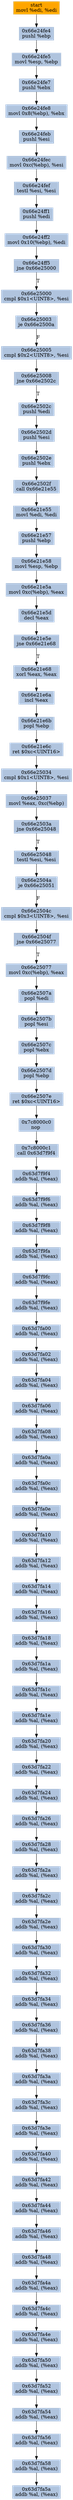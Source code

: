 digraph G {
node[shape=rectangle,style=filled,fillcolor=lightsteelblue,color=lightsteelblue]
bgcolor="transparent"
a0x66e24fe2movl_edi_edi[label="start\nmovl %edi, %edi",color="lightgrey",fillcolor="orange"];
a0x66e24fe4pushl_ebp[label="0x66e24fe4\npushl %ebp"];
a0x66e24fe5movl_esp_ebp[label="0x66e24fe5\nmovl %esp, %ebp"];
a0x66e24fe7pushl_ebx[label="0x66e24fe7\npushl %ebx"];
a0x66e24fe8movl_0x8ebp__ebx[label="0x66e24fe8\nmovl 0x8(%ebp), %ebx"];
a0x66e24febpushl_esi[label="0x66e24feb\npushl %esi"];
a0x66e24fecmovl_0xcebp__esi[label="0x66e24fec\nmovl 0xc(%ebp), %esi"];
a0x66e24feftestl_esi_esi[label="0x66e24fef\ntestl %esi, %esi"];
a0x66e24ff1pushl_edi[label="0x66e24ff1\npushl %edi"];
a0x66e24ff2movl_0x10ebp__edi[label="0x66e24ff2\nmovl 0x10(%ebp), %edi"];
a0x66e24ff5jne_0x66e25000[label="0x66e24ff5\njne 0x66e25000"];
a0x66e25000cmpl_0x1UINT8_esi[label="0x66e25000\ncmpl $0x1<UINT8>, %esi"];
a0x66e25003je_0x66e2500a[label="0x66e25003\nje 0x66e2500a"];
a0x66e25005cmpl_0x2UINT8_esi[label="0x66e25005\ncmpl $0x2<UINT8>, %esi"];
a0x66e25008jne_0x66e2502c[label="0x66e25008\njne 0x66e2502c"];
a0x66e2502cpushl_edi[label="0x66e2502c\npushl %edi"];
a0x66e2502dpushl_esi[label="0x66e2502d\npushl %esi"];
a0x66e2502epushl_ebx[label="0x66e2502e\npushl %ebx"];
a0x66e2502fcall_0x66e21e55[label="0x66e2502f\ncall 0x66e21e55"];
a0x66e21e55movl_edi_edi[label="0x66e21e55\nmovl %edi, %edi"];
a0x66e21e57pushl_ebp[label="0x66e21e57\npushl %ebp"];
a0x66e21e58movl_esp_ebp[label="0x66e21e58\nmovl %esp, %ebp"];
a0x66e21e5amovl_0xcebp__eax[label="0x66e21e5a\nmovl 0xc(%ebp), %eax"];
a0x66e21e5ddecl_eax[label="0x66e21e5d\ndecl %eax"];
a0x66e21e5ejne_0x66e21e68[label="0x66e21e5e\njne 0x66e21e68"];
a0x66e21e68xorl_eax_eax[label="0x66e21e68\nxorl %eax, %eax"];
a0x66e21e6aincl_eax[label="0x66e21e6a\nincl %eax"];
a0x66e21e6bpopl_ebp[label="0x66e21e6b\npopl %ebp"];
a0x66e21e6cret_0xcUINT16[label="0x66e21e6c\nret $0xc<UINT16>"];
a0x66e25034cmpl_0x1UINT8_esi[label="0x66e25034\ncmpl $0x1<UINT8>, %esi"];
a0x66e25037movl_eax_0xcebp_[label="0x66e25037\nmovl %eax, 0xc(%ebp)"];
a0x66e2503ajne_0x66e25048[label="0x66e2503a\njne 0x66e25048"];
a0x66e25048testl_esi_esi[label="0x66e25048\ntestl %esi, %esi"];
a0x66e2504aje_0x66e25051[label="0x66e2504a\nje 0x66e25051"];
a0x66e2504ccmpl_0x3UINT8_esi[label="0x66e2504c\ncmpl $0x3<UINT8>, %esi"];
a0x66e2504fjne_0x66e25077[label="0x66e2504f\njne 0x66e25077"];
a0x66e25077movl_0xcebp__eax[label="0x66e25077\nmovl 0xc(%ebp), %eax"];
a0x66e2507apopl_edi[label="0x66e2507a\npopl %edi"];
a0x66e2507bpopl_esi[label="0x66e2507b\npopl %esi"];
a0x66e2507cpopl_ebx[label="0x66e2507c\npopl %ebx"];
a0x66e2507dpopl_ebp[label="0x66e2507d\npopl %ebp"];
a0x66e2507eret_0xcUINT16[label="0x66e2507e\nret $0xc<UINT16>"];
a0x7c8000c0nop_[label="0x7c8000c0\nnop "];
a0x7c8000c1call_0x63d7f9f4[label="0x7c8000c1\ncall 0x63d7f9f4"];
a0x63d7f9f4addb_al_eax_[label="0x63d7f9f4\naddb %al, (%eax)"];
a0x63d7f9f6addb_al_eax_[label="0x63d7f9f6\naddb %al, (%eax)"];
a0x63d7f9f8addb_al_eax_[label="0x63d7f9f8\naddb %al, (%eax)"];
a0x63d7f9faaddb_al_eax_[label="0x63d7f9fa\naddb %al, (%eax)"];
a0x63d7f9fcaddb_al_eax_[label="0x63d7f9fc\naddb %al, (%eax)"];
a0x63d7f9feaddb_al_eax_[label="0x63d7f9fe\naddb %al, (%eax)"];
a0x63d7fa00addb_al_eax_[label="0x63d7fa00\naddb %al, (%eax)"];
a0x63d7fa02addb_al_eax_[label="0x63d7fa02\naddb %al, (%eax)"];
a0x63d7fa04addb_al_eax_[label="0x63d7fa04\naddb %al, (%eax)"];
a0x63d7fa06addb_al_eax_[label="0x63d7fa06\naddb %al, (%eax)"];
a0x63d7fa08addb_al_eax_[label="0x63d7fa08\naddb %al, (%eax)"];
a0x63d7fa0aaddb_al_eax_[label="0x63d7fa0a\naddb %al, (%eax)"];
a0x63d7fa0caddb_al_eax_[label="0x63d7fa0c\naddb %al, (%eax)"];
a0x63d7fa0eaddb_al_eax_[label="0x63d7fa0e\naddb %al, (%eax)"];
a0x63d7fa10addb_al_eax_[label="0x63d7fa10\naddb %al, (%eax)"];
a0x63d7fa12addb_al_eax_[label="0x63d7fa12\naddb %al, (%eax)"];
a0x63d7fa14addb_al_eax_[label="0x63d7fa14\naddb %al, (%eax)"];
a0x63d7fa16addb_al_eax_[label="0x63d7fa16\naddb %al, (%eax)"];
a0x63d7fa18addb_al_eax_[label="0x63d7fa18\naddb %al, (%eax)"];
a0x63d7fa1aaddb_al_eax_[label="0x63d7fa1a\naddb %al, (%eax)"];
a0x63d7fa1caddb_al_eax_[label="0x63d7fa1c\naddb %al, (%eax)"];
a0x63d7fa1eaddb_al_eax_[label="0x63d7fa1e\naddb %al, (%eax)"];
a0x63d7fa20addb_al_eax_[label="0x63d7fa20\naddb %al, (%eax)"];
a0x63d7fa22addb_al_eax_[label="0x63d7fa22\naddb %al, (%eax)"];
a0x63d7fa24addb_al_eax_[label="0x63d7fa24\naddb %al, (%eax)"];
a0x63d7fa26addb_al_eax_[label="0x63d7fa26\naddb %al, (%eax)"];
a0x63d7fa28addb_al_eax_[label="0x63d7fa28\naddb %al, (%eax)"];
a0x63d7fa2aaddb_al_eax_[label="0x63d7fa2a\naddb %al, (%eax)"];
a0x63d7fa2caddb_al_eax_[label="0x63d7fa2c\naddb %al, (%eax)"];
a0x63d7fa2eaddb_al_eax_[label="0x63d7fa2e\naddb %al, (%eax)"];
a0x63d7fa30addb_al_eax_[label="0x63d7fa30\naddb %al, (%eax)"];
a0x63d7fa32addb_al_eax_[label="0x63d7fa32\naddb %al, (%eax)"];
a0x63d7fa34addb_al_eax_[label="0x63d7fa34\naddb %al, (%eax)"];
a0x63d7fa36addb_al_eax_[label="0x63d7fa36\naddb %al, (%eax)"];
a0x63d7fa38addb_al_eax_[label="0x63d7fa38\naddb %al, (%eax)"];
a0x63d7fa3aaddb_al_eax_[label="0x63d7fa3a\naddb %al, (%eax)"];
a0x63d7fa3caddb_al_eax_[label="0x63d7fa3c\naddb %al, (%eax)"];
a0x63d7fa3eaddb_al_eax_[label="0x63d7fa3e\naddb %al, (%eax)"];
a0x63d7fa40addb_al_eax_[label="0x63d7fa40\naddb %al, (%eax)"];
a0x63d7fa42addb_al_eax_[label="0x63d7fa42\naddb %al, (%eax)"];
a0x63d7fa44addb_al_eax_[label="0x63d7fa44\naddb %al, (%eax)"];
a0x63d7fa46addb_al_eax_[label="0x63d7fa46\naddb %al, (%eax)"];
a0x63d7fa48addb_al_eax_[label="0x63d7fa48\naddb %al, (%eax)"];
a0x63d7fa4aaddb_al_eax_[label="0x63d7fa4a\naddb %al, (%eax)"];
a0x63d7fa4caddb_al_eax_[label="0x63d7fa4c\naddb %al, (%eax)"];
a0x63d7fa4eaddb_al_eax_[label="0x63d7fa4e\naddb %al, (%eax)"];
a0x63d7fa50addb_al_eax_[label="0x63d7fa50\naddb %al, (%eax)"];
a0x63d7fa52addb_al_eax_[label="0x63d7fa52\naddb %al, (%eax)"];
a0x63d7fa54addb_al_eax_[label="0x63d7fa54\naddb %al, (%eax)"];
a0x63d7fa56addb_al_eax_[label="0x63d7fa56\naddb %al, (%eax)"];
a0x63d7fa58addb_al_eax_[label="0x63d7fa58\naddb %al, (%eax)"];
a0x63d7fa5aaddb_al_eax_[label="0x63d7fa5a\naddb %al, (%eax)"];
a0x66e24fe2movl_edi_edi -> a0x66e24fe4pushl_ebp [color="#000000"];
a0x66e24fe4pushl_ebp -> a0x66e24fe5movl_esp_ebp [color="#000000"];
a0x66e24fe5movl_esp_ebp -> a0x66e24fe7pushl_ebx [color="#000000"];
a0x66e24fe7pushl_ebx -> a0x66e24fe8movl_0x8ebp__ebx [color="#000000"];
a0x66e24fe8movl_0x8ebp__ebx -> a0x66e24febpushl_esi [color="#000000"];
a0x66e24febpushl_esi -> a0x66e24fecmovl_0xcebp__esi [color="#000000"];
a0x66e24fecmovl_0xcebp__esi -> a0x66e24feftestl_esi_esi [color="#000000"];
a0x66e24feftestl_esi_esi -> a0x66e24ff1pushl_edi [color="#000000"];
a0x66e24ff1pushl_edi -> a0x66e24ff2movl_0x10ebp__edi [color="#000000"];
a0x66e24ff2movl_0x10ebp__edi -> a0x66e24ff5jne_0x66e25000 [color="#000000"];
a0x66e24ff5jne_0x66e25000 -> a0x66e25000cmpl_0x1UINT8_esi [color="#000000",label="T"];
a0x66e25000cmpl_0x1UINT8_esi -> a0x66e25003je_0x66e2500a [color="#000000"];
a0x66e25003je_0x66e2500a -> a0x66e25005cmpl_0x2UINT8_esi [color="#000000",label="F"];
a0x66e25005cmpl_0x2UINT8_esi -> a0x66e25008jne_0x66e2502c [color="#000000"];
a0x66e25008jne_0x66e2502c -> a0x66e2502cpushl_edi [color="#000000",label="T"];
a0x66e2502cpushl_edi -> a0x66e2502dpushl_esi [color="#000000"];
a0x66e2502dpushl_esi -> a0x66e2502epushl_ebx [color="#000000"];
a0x66e2502epushl_ebx -> a0x66e2502fcall_0x66e21e55 [color="#000000"];
a0x66e2502fcall_0x66e21e55 -> a0x66e21e55movl_edi_edi [color="#000000"];
a0x66e21e55movl_edi_edi -> a0x66e21e57pushl_ebp [color="#000000"];
a0x66e21e57pushl_ebp -> a0x66e21e58movl_esp_ebp [color="#000000"];
a0x66e21e58movl_esp_ebp -> a0x66e21e5amovl_0xcebp__eax [color="#000000"];
a0x66e21e5amovl_0xcebp__eax -> a0x66e21e5ddecl_eax [color="#000000"];
a0x66e21e5ddecl_eax -> a0x66e21e5ejne_0x66e21e68 [color="#000000"];
a0x66e21e5ejne_0x66e21e68 -> a0x66e21e68xorl_eax_eax [color="#000000",label="T"];
a0x66e21e68xorl_eax_eax -> a0x66e21e6aincl_eax [color="#000000"];
a0x66e21e6aincl_eax -> a0x66e21e6bpopl_ebp [color="#000000"];
a0x66e21e6bpopl_ebp -> a0x66e21e6cret_0xcUINT16 [color="#000000"];
a0x66e21e6cret_0xcUINT16 -> a0x66e25034cmpl_0x1UINT8_esi [color="#000000"];
a0x66e25034cmpl_0x1UINT8_esi -> a0x66e25037movl_eax_0xcebp_ [color="#000000"];
a0x66e25037movl_eax_0xcebp_ -> a0x66e2503ajne_0x66e25048 [color="#000000"];
a0x66e2503ajne_0x66e25048 -> a0x66e25048testl_esi_esi [color="#000000",label="T"];
a0x66e25048testl_esi_esi -> a0x66e2504aje_0x66e25051 [color="#000000"];
a0x66e2504aje_0x66e25051 -> a0x66e2504ccmpl_0x3UINT8_esi [color="#000000",label="F"];
a0x66e2504ccmpl_0x3UINT8_esi -> a0x66e2504fjne_0x66e25077 [color="#000000"];
a0x66e2504fjne_0x66e25077 -> a0x66e25077movl_0xcebp__eax [color="#000000",label="T"];
a0x66e25077movl_0xcebp__eax -> a0x66e2507apopl_edi [color="#000000"];
a0x66e2507apopl_edi -> a0x66e2507bpopl_esi [color="#000000"];
a0x66e2507bpopl_esi -> a0x66e2507cpopl_ebx [color="#000000"];
a0x66e2507cpopl_ebx -> a0x66e2507dpopl_ebp [color="#000000"];
a0x66e2507dpopl_ebp -> a0x66e2507eret_0xcUINT16 [color="#000000"];
a0x66e2507eret_0xcUINT16 -> a0x7c8000c0nop_ [color="#000000"];
a0x7c8000c0nop_ -> a0x7c8000c1call_0x63d7f9f4 [color="#000000"];
a0x7c8000c1call_0x63d7f9f4 -> a0x63d7f9f4addb_al_eax_ [color="#000000"];
a0x63d7f9f4addb_al_eax_ -> a0x63d7f9f6addb_al_eax_ [color="#000000"];
a0x63d7f9f6addb_al_eax_ -> a0x63d7f9f8addb_al_eax_ [color="#000000"];
a0x63d7f9f8addb_al_eax_ -> a0x63d7f9faaddb_al_eax_ [color="#000000"];
a0x63d7f9faaddb_al_eax_ -> a0x63d7f9fcaddb_al_eax_ [color="#000000"];
a0x63d7f9fcaddb_al_eax_ -> a0x63d7f9feaddb_al_eax_ [color="#000000"];
a0x63d7f9feaddb_al_eax_ -> a0x63d7fa00addb_al_eax_ [color="#000000"];
a0x63d7fa00addb_al_eax_ -> a0x63d7fa02addb_al_eax_ [color="#000000"];
a0x63d7fa02addb_al_eax_ -> a0x63d7fa04addb_al_eax_ [color="#000000"];
a0x63d7fa04addb_al_eax_ -> a0x63d7fa06addb_al_eax_ [color="#000000"];
a0x63d7fa06addb_al_eax_ -> a0x63d7fa08addb_al_eax_ [color="#000000"];
a0x63d7fa08addb_al_eax_ -> a0x63d7fa0aaddb_al_eax_ [color="#000000"];
a0x63d7fa0aaddb_al_eax_ -> a0x63d7fa0caddb_al_eax_ [color="#000000"];
a0x63d7fa0caddb_al_eax_ -> a0x63d7fa0eaddb_al_eax_ [color="#000000"];
a0x63d7fa0eaddb_al_eax_ -> a0x63d7fa10addb_al_eax_ [color="#000000"];
a0x63d7fa10addb_al_eax_ -> a0x63d7fa12addb_al_eax_ [color="#000000"];
a0x63d7fa12addb_al_eax_ -> a0x63d7fa14addb_al_eax_ [color="#000000"];
a0x63d7fa14addb_al_eax_ -> a0x63d7fa16addb_al_eax_ [color="#000000"];
a0x63d7fa16addb_al_eax_ -> a0x63d7fa18addb_al_eax_ [color="#000000"];
a0x63d7fa18addb_al_eax_ -> a0x63d7fa1aaddb_al_eax_ [color="#000000"];
a0x63d7fa1aaddb_al_eax_ -> a0x63d7fa1caddb_al_eax_ [color="#000000"];
a0x63d7fa1caddb_al_eax_ -> a0x63d7fa1eaddb_al_eax_ [color="#000000"];
a0x63d7fa1eaddb_al_eax_ -> a0x63d7fa20addb_al_eax_ [color="#000000"];
a0x63d7fa20addb_al_eax_ -> a0x63d7fa22addb_al_eax_ [color="#000000"];
a0x63d7fa22addb_al_eax_ -> a0x63d7fa24addb_al_eax_ [color="#000000"];
a0x63d7fa24addb_al_eax_ -> a0x63d7fa26addb_al_eax_ [color="#000000"];
a0x63d7fa26addb_al_eax_ -> a0x63d7fa28addb_al_eax_ [color="#000000"];
a0x63d7fa28addb_al_eax_ -> a0x63d7fa2aaddb_al_eax_ [color="#000000"];
a0x63d7fa2aaddb_al_eax_ -> a0x63d7fa2caddb_al_eax_ [color="#000000"];
a0x63d7fa2caddb_al_eax_ -> a0x63d7fa2eaddb_al_eax_ [color="#000000"];
a0x63d7fa2eaddb_al_eax_ -> a0x63d7fa30addb_al_eax_ [color="#000000"];
a0x63d7fa30addb_al_eax_ -> a0x63d7fa32addb_al_eax_ [color="#000000"];
a0x63d7fa32addb_al_eax_ -> a0x63d7fa34addb_al_eax_ [color="#000000"];
a0x63d7fa34addb_al_eax_ -> a0x63d7fa36addb_al_eax_ [color="#000000"];
a0x63d7fa36addb_al_eax_ -> a0x63d7fa38addb_al_eax_ [color="#000000"];
a0x63d7fa38addb_al_eax_ -> a0x63d7fa3aaddb_al_eax_ [color="#000000"];
a0x63d7fa3aaddb_al_eax_ -> a0x63d7fa3caddb_al_eax_ [color="#000000"];
a0x63d7fa3caddb_al_eax_ -> a0x63d7fa3eaddb_al_eax_ [color="#000000"];
a0x63d7fa3eaddb_al_eax_ -> a0x63d7fa40addb_al_eax_ [color="#000000"];
a0x63d7fa40addb_al_eax_ -> a0x63d7fa42addb_al_eax_ [color="#000000"];
a0x63d7fa42addb_al_eax_ -> a0x63d7fa44addb_al_eax_ [color="#000000"];
a0x63d7fa44addb_al_eax_ -> a0x63d7fa46addb_al_eax_ [color="#000000"];
a0x63d7fa46addb_al_eax_ -> a0x63d7fa48addb_al_eax_ [color="#000000"];
a0x63d7fa48addb_al_eax_ -> a0x63d7fa4aaddb_al_eax_ [color="#000000"];
a0x63d7fa4aaddb_al_eax_ -> a0x63d7fa4caddb_al_eax_ [color="#000000"];
a0x63d7fa4caddb_al_eax_ -> a0x63d7fa4eaddb_al_eax_ [color="#000000"];
a0x63d7fa4eaddb_al_eax_ -> a0x63d7fa50addb_al_eax_ [color="#000000"];
a0x63d7fa50addb_al_eax_ -> a0x63d7fa52addb_al_eax_ [color="#000000"];
a0x63d7fa52addb_al_eax_ -> a0x63d7fa54addb_al_eax_ [color="#000000"];
a0x63d7fa54addb_al_eax_ -> a0x63d7fa56addb_al_eax_ [color="#000000"];
a0x63d7fa56addb_al_eax_ -> a0x63d7fa58addb_al_eax_ [color="#000000"];
a0x63d7fa58addb_al_eax_ -> a0x63d7fa5aaddb_al_eax_ [color="#000000"];
}
